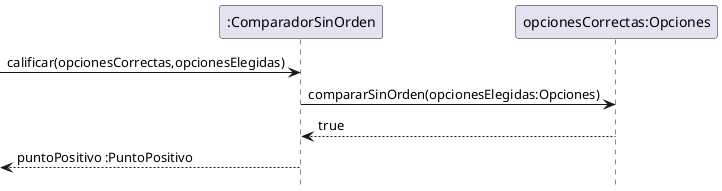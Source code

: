 @startuml
hide footbox

[->":ComparadorSinOrden":calificar(opcionesCorrectas,opcionesElegidas)
":ComparadorSinOrden"->"opcionesCorrectas:Opciones":compararSinOrden(opcionesElegidas:Opciones)
"opcionesCorrectas:Opciones"-->":ComparadorSinOrden": true
[<--":ComparadorSinOrden": puntoPositivo :PuntoPositivo
@enduml